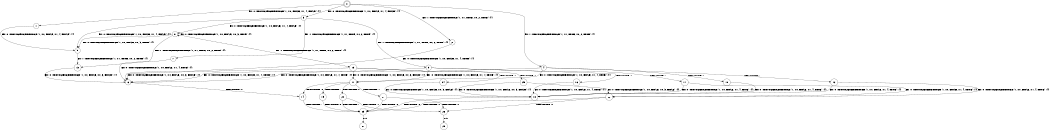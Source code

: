 digraph BCG {
size = "7, 10.5";
center = TRUE;
node [shape = circle];
0 [peripheries = 2];
0 -> 1 [label = "EX !0 !ATOMIC_EXCH_BRANCH (1, +0, FALSE, +1, 4, FALSE) !{}"];
0 -> 2 [label = "EX !1 !ATOMIC_EXCH_BRANCH (1, +1, TRUE, +0, 2, TRUE) !{}"];
0 -> 3 [label = "EX !0 !ATOMIC_EXCH_BRANCH (1, +0, FALSE, +1, 4, FALSE) !{}"];
0 -> 4 [label = "EX !1 !ATOMIC_EXCH_BRANCH (1, +1, TRUE, +0, 2, TRUE) !{}"];
1 -> 5 [label = "EX !0 !ATOMIC_EXCH_BRANCH (1, +0, FALSE, +1, 4, FALSE) !{}"];
2 -> 6 [label = "EX !0 !ATOMIC_EXCH_BRANCH (1, +0, FALSE, +1, 4, TRUE) !{}"];
3 -> 5 [label = "EX !0 !ATOMIC_EXCH_BRANCH (1, +0, FALSE, +1, 4, FALSE) !{}"];
3 -> 7 [label = "EX !1 !ATOMIC_EXCH_BRANCH (1, +1, TRUE, +0, 2, TRUE) !{}"];
3 -> 8 [label = "EX !0 !ATOMIC_EXCH_BRANCH (1, +0, FALSE, +1, 4, FALSE) !{}"];
3 -> 9 [label = "EX !1 !ATOMIC_EXCH_BRANCH (1, +1, TRUE, +0, 2, TRUE) !{}"];
4 -> 6 [label = "EX !0 !ATOMIC_EXCH_BRANCH (1, +0, FALSE, +1, 4, TRUE) !{}"];
4 -> 10 [label = "TERMINATE !1"];
4 -> 11 [label = "EX !0 !ATOMIC_EXCH_BRANCH (1, +0, FALSE, +1, 4, TRUE) !{}"];
4 -> 12 [label = "TERMINATE !1"];
5 -> 13 [label = "EX !1 !ATOMIC_EXCH_BRANCH (1, +1, TRUE, +0, 2, TRUE) !{}"];
6 -> 14 [label = "TERMINATE !0"];
7 -> 6 [label = "EX !0 !ATOMIC_EXCH_BRANCH (1, +0, FALSE, +1, 4, TRUE) !{}"];
8 -> 5 [label = "EX !0 !ATOMIC_EXCH_BRANCH (1, +0, FALSE, +0, 3, TRUE) !{}"];
8 -> 13 [label = "EX !1 !ATOMIC_EXCH_BRANCH (1, +1, TRUE, +0, 2, TRUE) !{}"];
8 -> 8 [label = "EX !0 !ATOMIC_EXCH_BRANCH (1, +0, FALSE, +0, 3, TRUE) !{}"];
8 -> 15 [label = "EX !1 !ATOMIC_EXCH_BRANCH (1, +1, TRUE, +0, 2, TRUE) !{}"];
9 -> 6 [label = "EX !0 !ATOMIC_EXCH_BRANCH (1, +0, FALSE, +1, 4, TRUE) !{}"];
9 -> 16 [label = "TERMINATE !1"];
9 -> 11 [label = "EX !0 !ATOMIC_EXCH_BRANCH (1, +0, FALSE, +1, 4, TRUE) !{}"];
9 -> 17 [label = "TERMINATE !1"];
10 -> 18 [label = "EX !0 !ATOMIC_EXCH_BRANCH (1, +0, FALSE, +1, 4, TRUE) !{}"];
11 -> 14 [label = "TERMINATE !0"];
11 -> 19 [label = "TERMINATE !1"];
11 -> 20 [label = "TERMINATE !0"];
11 -> 21 [label = "TERMINATE !1"];
12 -> 18 [label = "EX !0 !ATOMIC_EXCH_BRANCH (1, +0, FALSE, +1, 4, TRUE) !{}"];
12 -> 22 [label = "EX !0 !ATOMIC_EXCH_BRANCH (1, +0, FALSE, +1, 4, TRUE) !{}"];
13 -> 6 [label = "EX !0 !ATOMIC_EXCH_BRANCH (1, +0, FALSE, +0, 3, FALSE) !{}"];
14 -> 23 [label = "TERMINATE !1"];
15 -> 6 [label = "EX !0 !ATOMIC_EXCH_BRANCH (1, +0, FALSE, +0, 3, FALSE) !{}"];
15 -> 24 [label = "TERMINATE !1"];
15 -> 11 [label = "EX !0 !ATOMIC_EXCH_BRANCH (1, +0, FALSE, +0, 3, FALSE) !{}"];
15 -> 25 [label = "TERMINATE !1"];
16 -> 18 [label = "EX !0 !ATOMIC_EXCH_BRANCH (1, +0, FALSE, +1, 4, TRUE) !{}"];
17 -> 18 [label = "EX !0 !ATOMIC_EXCH_BRANCH (1, +0, FALSE, +1, 4, TRUE) !{}"];
17 -> 22 [label = "EX !0 !ATOMIC_EXCH_BRANCH (1, +0, FALSE, +1, 4, TRUE) !{}"];
18 -> 23 [label = "TERMINATE !0"];
19 -> 23 [label = "TERMINATE !0"];
20 -> 23 [label = "TERMINATE !1"];
20 -> 26 [label = "TERMINATE !1"];
21 -> 23 [label = "TERMINATE !0"];
21 -> 26 [label = "TERMINATE !0"];
22 -> 23 [label = "TERMINATE !0"];
22 -> 26 [label = "TERMINATE !0"];
23 -> 27 [label = "exit"];
24 -> 18 [label = "EX !0 !ATOMIC_EXCH_BRANCH (1, +0, FALSE, +0, 3, FALSE) !{}"];
25 -> 18 [label = "EX !0 !ATOMIC_EXCH_BRANCH (1, +0, FALSE, +0, 3, FALSE) !{}"];
25 -> 22 [label = "EX !0 !ATOMIC_EXCH_BRANCH (1, +0, FALSE, +0, 3, FALSE) !{}"];
26 -> 28 [label = "exit"];
}
